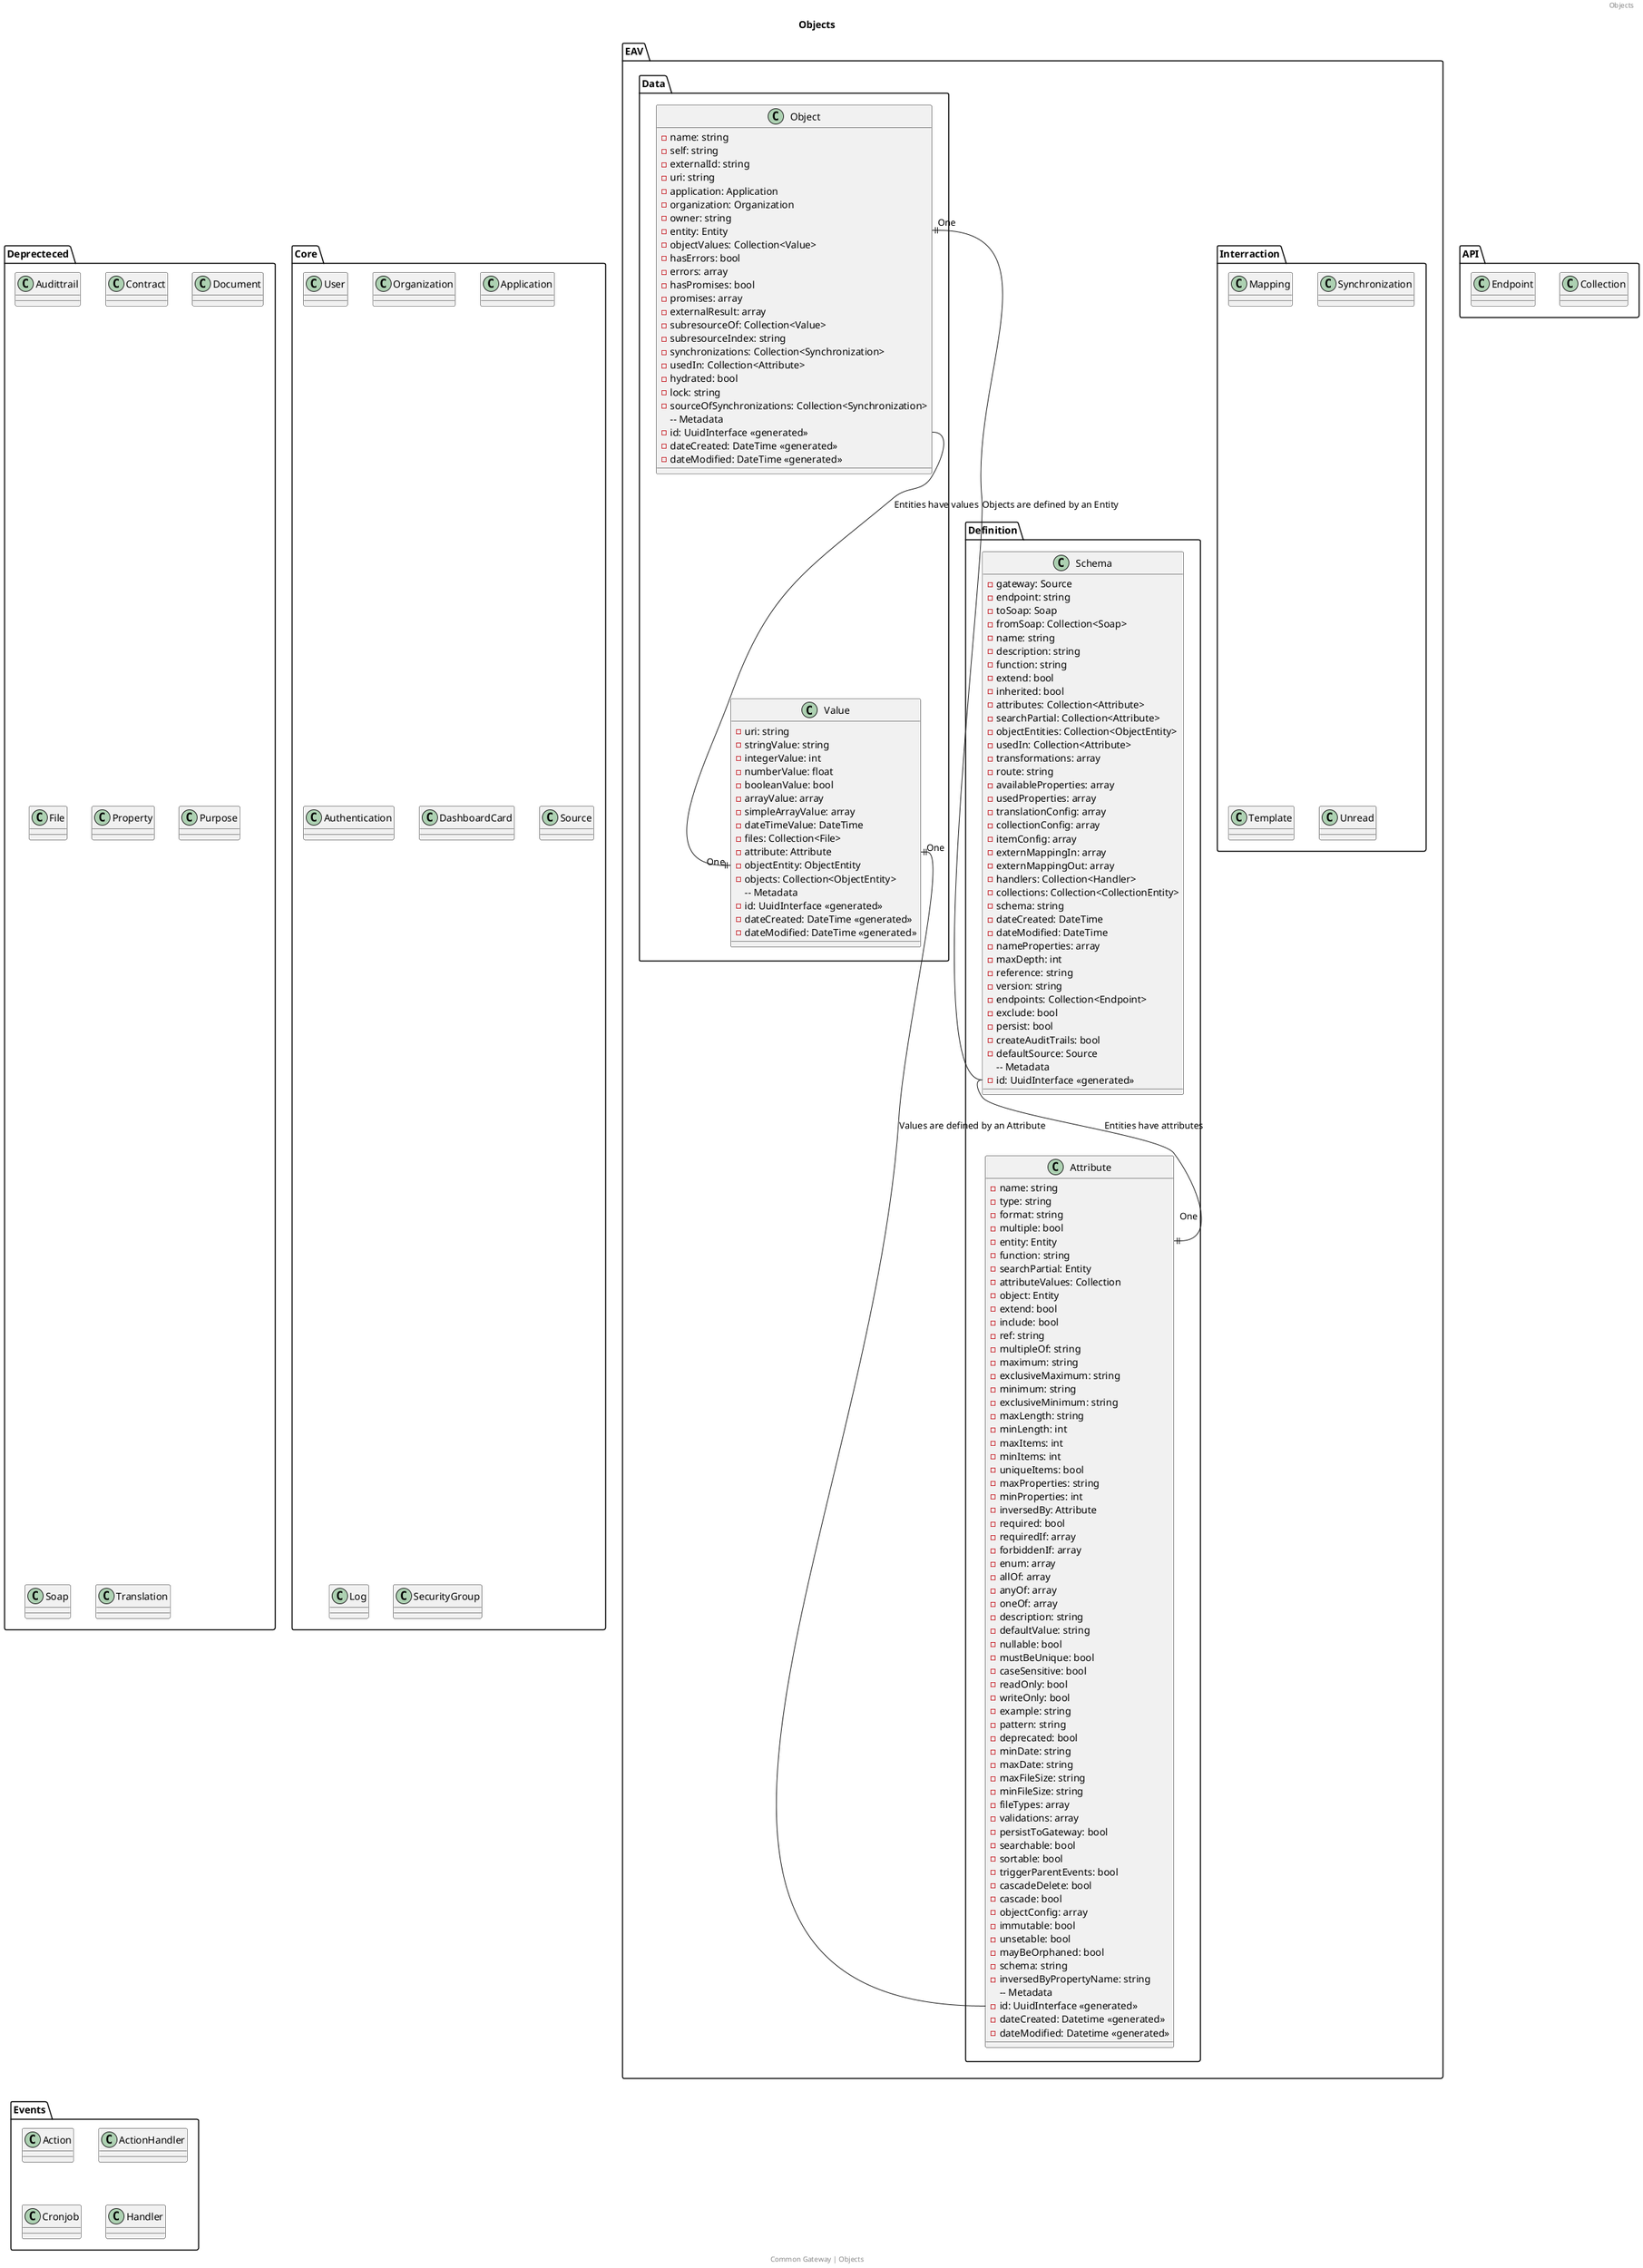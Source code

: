 @startuml
title: Objects
footer: Common Gateway | Objects
header: Objects

skinparam backgroundColor transparent

package Deprecteced <<Folder>> {

class  Audittrail{
}
class  Contract {
}
class  Document {
}
class  File {
}
class  Property{
}
class  Purpose{
}
class  Soap {
}
class  Translation {
}
}



package Core <<Folder>> {

class  User{
}
class  Organization {
}
class  Application{
}
class  Authentication{
}
class  DashboardCard{
}
class  "Source" as Gateway {
}
class  Log {
}
class  SecurityGroup {
}
}


package Events <<Folder>> {

class  Action{
}
class  ActionHandler{
}
class  Cronjob{
}
class  Handler{
}
}


package API <<Folder>> {
class  Collection{
}
class  Endpoint{
}
}

package EAV <<Folder>> {
package Interraction <<Folder>> {
class  Mapping {
}
class  Synchronization{
}
class  Template {
}
class  Unread {
}

}
package Data <<Folder>> {
class "Object" as ObjectEntity {
  -name: string
  -self: string
  -externalId: string
  -uri: string
  -application: Application
  -organization: Organization
  -owner: string
  -entity: Entity
  -objectValues: Collection<Value>
  -hasErrors: bool
  -errors: array
  -hasPromises: bool
  -promises: array
  -externalResult: array
  -subresourceOf: Collection<Value>
  -subresourceIndex: string
  -synchronizations: Collection<Synchronization>
  -usedIn: Collection<Attribute>
  -hydrated: bool
  -lock: string
  -sourceOfSynchronizations: Collection<Synchronization>
  -- Metadata
  -id: UuidInterface <<generated>>
  -dateCreated: DateTime <<generated>>
  -dateModified: DateTime <<generated>>
}

class Value {
  -uri: string
  -stringValue: string
  -integerValue: int
  -numberValue: float
  -booleanValue: bool
  -arrayValue: array
  -simpleArrayValue: array
  -dateTimeValue: DateTime
  -files: Collection<File>
  -attribute: Attribute
  -objectEntity: ObjectEntity
  -objects: Collection<ObjectEntity>
  -- Metadata
  -id: UuidInterface <<generated>>
  -dateCreated: DateTime <<generated>>
  -dateModified: DateTime <<generated>>
}
}

package Definition <<Folder>> {
class "Schema" as Entity {
  -gateway: Source
  -endpoint: string
  -toSoap: Soap
  -fromSoap: Collection<Soap>
  -name: string
  -description: string
  -function: string
  -extend: bool
  -inherited: bool
  -attributes: Collection<Attribute>
  -searchPartial: Collection<Attribute>
  -objectEntities: Collection<ObjectEntity>
  -usedIn: Collection<Attribute>
  -transformations: array
  -route: string
  -availableProperties: array
  -usedProperties: array
  -translationConfig: array
  -collectionConfig: array
  -itemConfig: array
  -externMappingIn: array
  -externMappingOut: array
  -handlers: Collection<Handler>
  -collections: Collection<CollectionEntity>
  -schema: string
  -dateCreated: DateTime
  -dateModified: DateTime
  -nameProperties: array
  -maxDepth: int
  -reference: string
  -version: string
  -endpoints: Collection<Endpoint>
  -exclude: bool
  -persist: bool
  -createAuditTrails: bool
  -defaultSource: Source
  -- Metadata
  -id: UuidInterface <<generated>>

}

class Attribute {
    -name: string
    -type: string
    -format: string
    -multiple: bool
    -entity: Entity
    -function: string
    -searchPartial: Entity
    -attributeValues: Collection
    -object: Entity
    -extend: bool
    -include: bool
    -ref: string
    -multipleOf: string
    -maximum: string
    -exclusiveMaximum: string
    -minimum: string
    -exclusiveMinimum: string
    -maxLength: string
    -minLength: int
    -maxItems: int
    -minItems: int
    -uniqueItems: bool
    -maxProperties: string
    -minProperties: int
    -inversedBy: Attribute
    -required: bool
    -requiredIf: array
    -forbiddenIf: array
    -enum: array
    -allOf: array
    -anyOf: array
    -oneOf: array
    -description: string
    -defaultValue: string
    -nullable: bool
    -mustBeUnique: bool
    -caseSensitive: bool
    -readOnly: bool
    -writeOnly: bool
    -example: string
    -pattern: string
    -deprecated: bool
    -minDate: string
    -maxDate: string
    -maxFileSize: string
    -minFileSize: string
    -fileTypes: array
    -validations: array
    -persistToGateway: bool
    -searchable: bool
    -sortable: bool
    -triggerParentEvents: bool
    -cascadeDelete: bool
    -cascade: bool
    -objectConfig: array
    -immutable: bool
    -unsetable: bool
    -mayBeOrphaned: bool
    -schema: string
    -inversedByPropertyName: string
    -- Metadata
    -id: UuidInterface <<generated>>
    -dateCreated: Datetime <<generated>>
    -dateModified: Datetime <<generated>>
}
}
}


Entity::id --|| "One" Attribute::Entity : Entities have attributes
ObjectEntity::id  --|| "One" Value::ObjectEntity : Entities have values
Value::Attribute "One" ||-- Attribute::id : Values are defined by an Attribute
ObjectEntity::Entity "One" ||-- Entity::id : Objects are defined by an Entity
@enduml